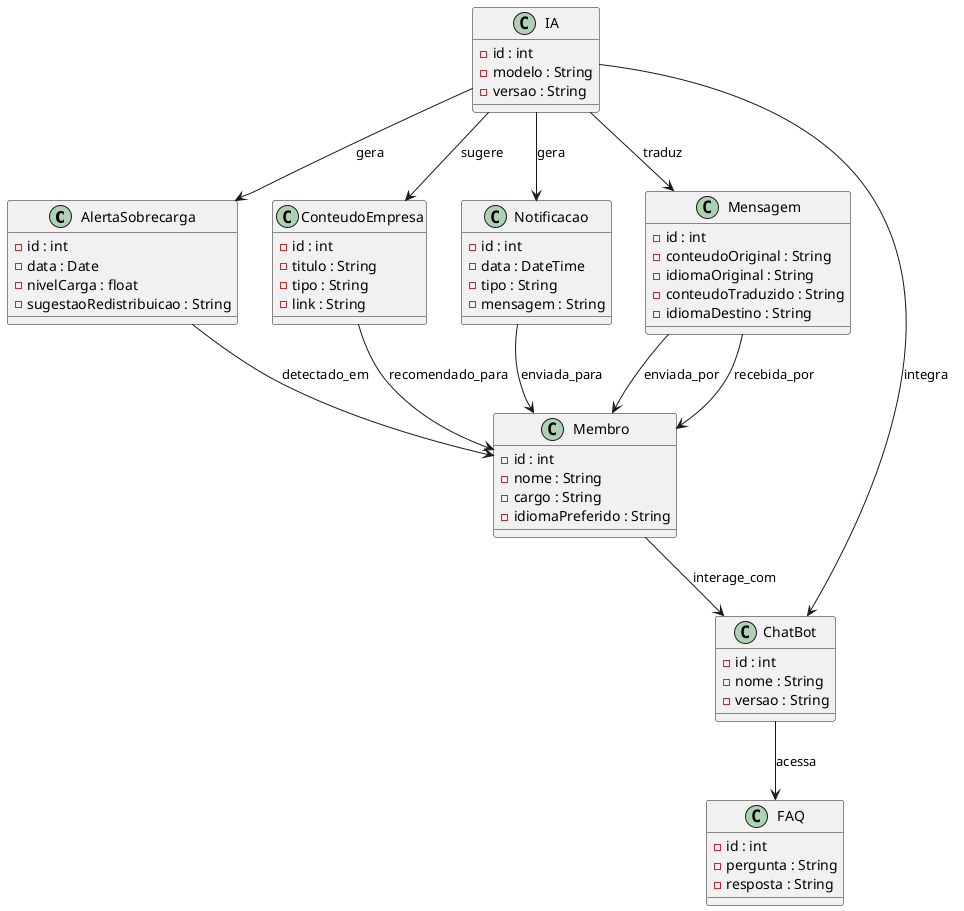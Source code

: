 @startuml

class AlertaSobrecarga {
    -id : int
    -data : Date
    -nivelCarga : float
    -sugestaoRedistribuicao : String
}

class ConteudoEmpresa {
    -id : int
    -titulo : String
    -tipo : String
    -link : String
}

class Notificacao {
    -id : int
    -data : DateTime
    -tipo : String
    -mensagem : String
}

class Mensagem {
    -id : int
    -conteudoOriginal : String
    -idiomaOriginal : String
    -conteudoTraduzido : String
    -idiomaDestino : String
}

class ChatBot {
    -id : int
    -nome : String
    -versao : String
}

class FAQ {
    -id : int
    -pergunta : String
    -resposta : String
}

class Membro {
    -id : int
    -nome : String
    -cargo : String
    -idiomaPreferido : String
}

class IA {
    -id : int
    -modelo : String
    -versao : String
}

AlertaSobrecarga --> Membro : detectado_em
IA --> AlertaSobrecarga : gera

ConteudoEmpresa --> Membro : recomendado_para
IA --> ConteudoEmpresa : sugere

Notificacao --> Membro : enviada_para
IA --> Notificacao : gera

Mensagem --> Membro : enviada_por
Mensagem --> Membro : recebida_por
IA --> Mensagem : traduz

ChatBot --> FAQ : acessa
Membro --> ChatBot : interage_com
IA --> ChatBot : integra

@enduml
